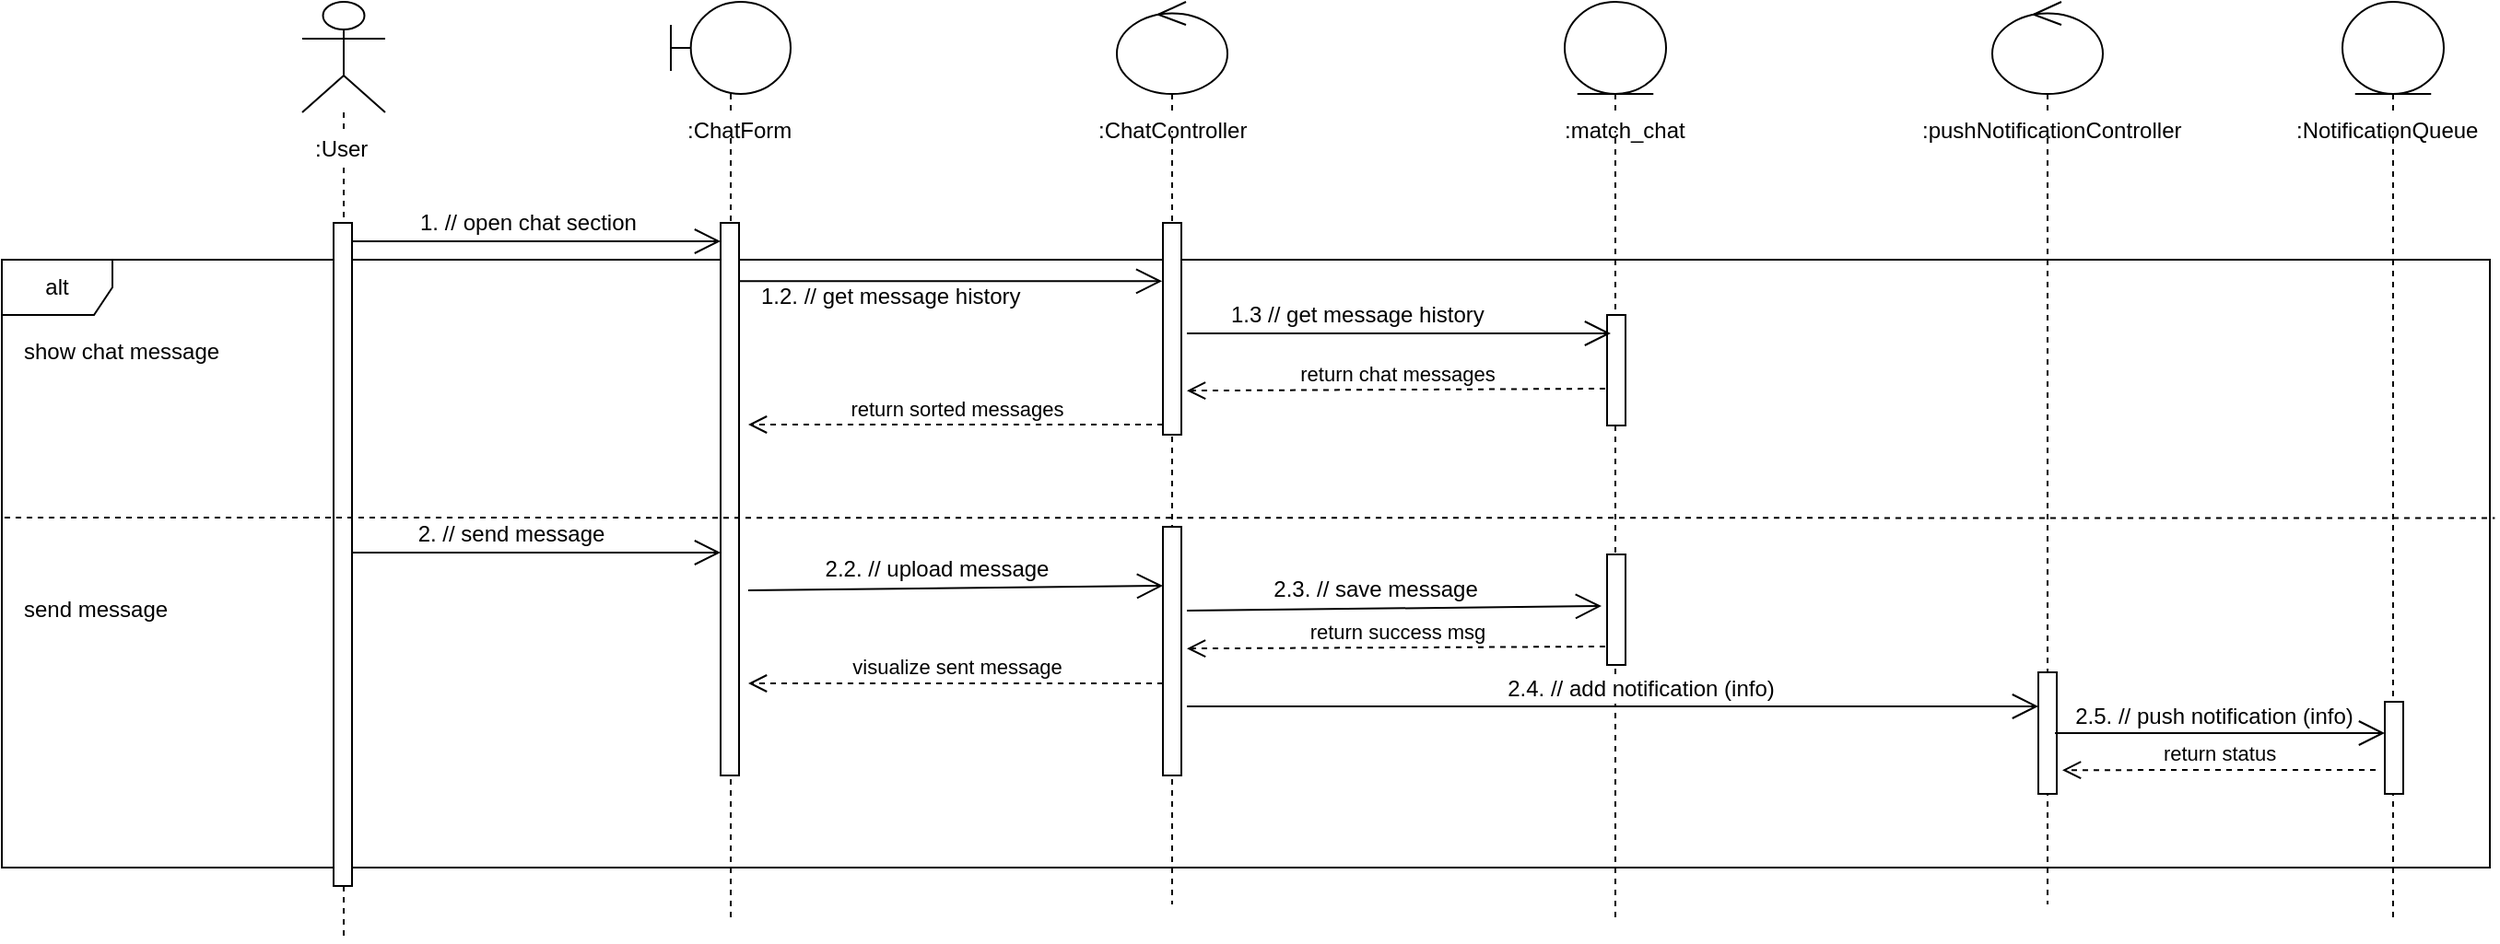 <mxfile version="12.2.7" type="google" pages="1"><diagram id="xqiKLeItpure7_4nx55Q" name="Page-1"><mxGraphModel dx="2644" dy="628" grid="1" gridSize="10" guides="1" tooltips="1" connect="1" arrows="1" fold="1" page="1" pageScale="1" pageWidth="1500" pageHeight="400" math="0" shadow="0"><root><mxCell id="0"/><mxCell id="1" parent="0"/><mxCell id="K0n7znYMEp-PO_c0D2XP-1" value="alt" style="shape=umlFrame;whiteSpace=wrap;html=1;" parent="1" vertex="1"><mxGeometry x="-30" y="180" width="1350" height="330" as="geometry"/></mxCell><mxCell id="K0n7znYMEp-PO_c0D2XP-2" value="" style="shape=umlLifeline;participant=umlEntity;perimeter=lifelinePerimeter;whiteSpace=wrap;html=1;container=1;collapsible=0;recursiveResize=0;verticalAlign=top;spacingTop=36;labelBackgroundColor=#ffffff;outlineConnect=0;size=50;" parent="1" vertex="1"><mxGeometry x="818" y="40" width="55" height="500" as="geometry"/></mxCell><mxCell id="K0n7znYMEp-PO_c0D2XP-13" value="" style="html=1;points=[];perimeter=orthogonalPerimeter;" parent="K0n7znYMEp-PO_c0D2XP-2" vertex="1"><mxGeometry x="23" y="170" width="10" height="60" as="geometry"/></mxCell><mxCell id="K0n7znYMEp-PO_c0D2XP-36" value="" style="html=1;points=[];perimeter=orthogonalPerimeter;" parent="K0n7znYMEp-PO_c0D2XP-2" vertex="1"><mxGeometry x="23" y="300" width="10" height="60" as="geometry"/></mxCell><mxCell id="K0n7znYMEp-PO_c0D2XP-3" value="" style="shape=umlLifeline;participant=umlActor;perimeter=lifelinePerimeter;whiteSpace=wrap;html=1;container=1;collapsible=0;recursiveResize=0;verticalAlign=top;spacingTop=36;labelBackgroundColor=#ffffff;outlineConnect=0;size=60;" parent="1" vertex="1"><mxGeometry x="133" y="40" width="45" height="510" as="geometry"/></mxCell><mxCell id="K0n7znYMEp-PO_c0D2XP-4" value=":User" style="text;html=1;resizable=0;points=[];autosize=1;align=left;verticalAlign=top;spacingTop=-4;fillColor=#ffffff;" parent="K0n7znYMEp-PO_c0D2XP-3" vertex="1"><mxGeometry x="5" y="70" width="40" height="20" as="geometry"/></mxCell><mxCell id="K0n7znYMEp-PO_c0D2XP-5" value="" style="shape=umlLifeline;participant=umlBoundary;perimeter=lifelinePerimeter;whiteSpace=wrap;html=1;container=1;collapsible=0;recursiveResize=0;verticalAlign=top;spacingTop=36;labelBackgroundColor=#ffffff;outlineConnect=0;size=50;" parent="1" vertex="1"><mxGeometry x="333" y="40" width="65" height="500" as="geometry"/></mxCell><mxCell id="K0n7znYMEp-PO_c0D2XP-6" value="" style="html=1;points=[];perimeter=orthogonalPerimeter;" parent="K0n7znYMEp-PO_c0D2XP-5" vertex="1"><mxGeometry x="27" y="120" width="10" height="300" as="geometry"/></mxCell><mxCell id="K0n7znYMEp-PO_c0D2XP-7" value="" style="shape=umlLifeline;participant=umlControl;perimeter=lifelinePerimeter;whiteSpace=wrap;html=1;container=1;collapsible=0;recursiveResize=0;verticalAlign=top;spacingTop=36;labelBackgroundColor=#ffffff;outlineConnect=0;size=50;" parent="1" vertex="1"><mxGeometry x="575" y="40" width="60" height="490" as="geometry"/></mxCell><mxCell id="K0n7znYMEp-PO_c0D2XP-8" value="" style="html=1;points=[];perimeter=orthogonalPerimeter;" parent="K0n7znYMEp-PO_c0D2XP-7" vertex="1"><mxGeometry x="25" y="120" width="10" height="115" as="geometry"/></mxCell><mxCell id="K0n7znYMEp-PO_c0D2XP-31" value="" style="html=1;points=[];perimeter=orthogonalPerimeter;" parent="K0n7znYMEp-PO_c0D2XP-7" vertex="1"><mxGeometry x="25" y="285" width="10" height="135" as="geometry"/></mxCell><mxCell id="K0n7znYMEp-PO_c0D2XP-9" value="" style="html=1;points=[];perimeter=orthogonalPerimeter;" parent="1" vertex="1"><mxGeometry x="150" y="160" width="10" height="360" as="geometry"/></mxCell><mxCell id="K0n7znYMEp-PO_c0D2XP-10" value="" style="endArrow=open;endFill=1;endSize=12;html=1;" parent="1" target="K0n7znYMEp-PO_c0D2XP-6" edge="1"><mxGeometry width="160" relative="1" as="geometry"><mxPoint x="160" y="170" as="sourcePoint"/><mxPoint x="360" y="170" as="targetPoint"/></mxGeometry></mxCell><mxCell id="K0n7znYMEp-PO_c0D2XP-12" value="" style="endArrow=open;endFill=1;endSize=12;html=1;entryX=-0.044;entryY=0.197;entryDx=0;entryDy=0;entryPerimeter=0;" parent="1" edge="1"><mxGeometry width="160" relative="1" as="geometry"><mxPoint x="370" y="191.655" as="sourcePoint"/><mxPoint x="599.56" y="191.655" as="targetPoint"/></mxGeometry></mxCell><mxCell id="K0n7znYMEp-PO_c0D2XP-14" value="" style="endArrow=open;endFill=1;endSize=12;html=1;" parent="1" edge="1"><mxGeometry width="160" relative="1" as="geometry"><mxPoint x="613" y="220" as="sourcePoint"/><mxPoint x="843" y="220" as="targetPoint"/></mxGeometry></mxCell><mxCell id="K0n7znYMEp-PO_c0D2XP-15" value="return chat messages" style="html=1;verticalAlign=bottom;endArrow=open;dashed=1;endSize=8;entryX=1.3;entryY=0.276;entryDx=0;entryDy=0;entryPerimeter=0;" parent="1" edge="1"><mxGeometry relative="1" as="geometry"><mxPoint x="840" y="250" as="sourcePoint"/><mxPoint x="613" y="251.08" as="targetPoint"/></mxGeometry></mxCell><mxCell id="K0n7znYMEp-PO_c0D2XP-16" value="return sorted messages" style="html=1;verticalAlign=bottom;endArrow=open;dashed=1;endSize=8;" parent="1" edge="1"><mxGeometry relative="1" as="geometry"><mxPoint x="600" y="269.5" as="sourcePoint"/><mxPoint x="375" y="269.5" as="targetPoint"/></mxGeometry></mxCell><mxCell id="K0n7znYMEp-PO_c0D2XP-19" value="1. // open chat section" style="text;html=1;resizable=0;points=[];autosize=1;align=left;verticalAlign=top;spacingTop=-4;" parent="1" vertex="1"><mxGeometry x="195" y="150" width="130" height="10" as="geometry"/></mxCell><mxCell id="K0n7znYMEp-PO_c0D2XP-20" value="1.2. // get message history&amp;nbsp;" style="text;html=1;resizable=0;points=[];autosize=1;align=left;verticalAlign=top;spacingTop=-4;" parent="1" vertex="1"><mxGeometry x="380" y="190" width="160" height="10" as="geometry"/></mxCell><mxCell id="K0n7znYMEp-PO_c0D2XP-21" value="1.3 // get message history" style="text;html=1;resizable=0;points=[];autosize=1;align=left;verticalAlign=top;spacingTop=-4;" parent="1" vertex="1"><mxGeometry x="635" y="200" width="150" height="10" as="geometry"/></mxCell><mxCell id="K0n7znYMEp-PO_c0D2XP-22" value="show chat message" style="text;html=1;resizable=0;points=[];autosize=1;align=left;verticalAlign=top;spacingTop=-4;" parent="1" vertex="1"><mxGeometry x="-20" y="220" width="120" height="10" as="geometry"/></mxCell><mxCell id="K0n7znYMEp-PO_c0D2XP-23" value="send message" style="text;html=1;resizable=0;points=[];autosize=1;align=left;verticalAlign=top;spacingTop=-4;" parent="1" vertex="1"><mxGeometry x="-20" y="360" width="90" height="10" as="geometry"/></mxCell><mxCell id="K0n7znYMEp-PO_c0D2XP-24" value="" style="endArrow=none;dashed=1;endFill=0;endSize=12;html=1;entryX=1.002;entryY=0.425;entryDx=0;entryDy=0;entryPerimeter=0;" parent="1" edge="1" target="K0n7znYMEp-PO_c0D2XP-1"><mxGeometry width="160" relative="1" as="geometry"><mxPoint x="-28.5" y="320" as="sourcePoint"/><mxPoint x="895.5" y="320" as="targetPoint"/></mxGeometry></mxCell><mxCell id="K0n7znYMEp-PO_c0D2XP-25" value=":ChatForm" style="text;html=1;resizable=0;points=[];autosize=1;align=left;verticalAlign=top;spacingTop=-4;fillColor=#ffffff;" parent="1" vertex="1"><mxGeometry x="340" y="100" width="70" height="10" as="geometry"/></mxCell><mxCell id="K0n7znYMEp-PO_c0D2XP-26" value=":ChatController" style="text;html=1;resizable=0;points=[];autosize=1;align=left;verticalAlign=top;spacingTop=-4;fillColor=#ffffff;" parent="1" vertex="1"><mxGeometry x="563" y="100" width="100" height="10" as="geometry"/></mxCell><mxCell id="K0n7znYMEp-PO_c0D2XP-27" value=":match_chat" style="text;html=1;resizable=0;points=[];autosize=1;align=left;verticalAlign=top;spacingTop=-4;fillColor=#ffffff;" parent="1" vertex="1"><mxGeometry x="815.5" y="100" width="80" height="10" as="geometry"/></mxCell><mxCell id="K0n7znYMEp-PO_c0D2XP-32" value="" style="endArrow=open;endFill=1;endSize=12;html=1;" parent="1" edge="1"><mxGeometry width="160" relative="1" as="geometry"><mxPoint x="160" y="339" as="sourcePoint"/><mxPoint x="360" y="339" as="targetPoint"/></mxGeometry></mxCell><mxCell id="K0n7znYMEp-PO_c0D2XP-33" value="2. // send message" style="text;html=1;resizable=0;points=[];align=center;verticalAlign=middle;labelBackgroundColor=#ffffff;" parent="K0n7znYMEp-PO_c0D2XP-32" vertex="1" connectable="0"><mxGeometry x="0.216" y="1" relative="1" as="geometry"><mxPoint x="-35.5" y="-9" as="offset"/></mxGeometry></mxCell><mxCell id="K0n7znYMEp-PO_c0D2XP-34" value="" style="endArrow=open;endFill=1;endSize=12;html=1;" parent="1" edge="1"><mxGeometry width="160" relative="1" as="geometry"><mxPoint x="375" y="359.5" as="sourcePoint"/><mxPoint x="600" y="357" as="targetPoint"/></mxGeometry></mxCell><mxCell id="K0n7znYMEp-PO_c0D2XP-35" value="2.2. // upload message" style="text;html=1;resizable=0;points=[];align=center;verticalAlign=middle;labelBackgroundColor=#ffffff;" parent="K0n7znYMEp-PO_c0D2XP-34" vertex="1" connectable="0"><mxGeometry x="0.216" y="1" relative="1" as="geometry"><mxPoint x="-35.5" y="-9" as="offset"/></mxGeometry></mxCell><mxCell id="K0n7znYMEp-PO_c0D2XP-37" value="" style="endArrow=open;endFill=1;endSize=12;html=1;" parent="1" edge="1"><mxGeometry width="160" relative="1" as="geometry"><mxPoint x="613" y="370.5" as="sourcePoint"/><mxPoint x="838" y="368" as="targetPoint"/></mxGeometry></mxCell><mxCell id="K0n7znYMEp-PO_c0D2XP-38" value="2.3. // save message" style="text;html=1;resizable=0;points=[];align=center;verticalAlign=middle;labelBackgroundColor=#ffffff;" parent="K0n7znYMEp-PO_c0D2XP-37" vertex="1" connectable="0"><mxGeometry x="0.216" y="1" relative="1" as="geometry"><mxPoint x="-35.5" y="-9" as="offset"/></mxGeometry></mxCell><mxCell id="K0n7znYMEp-PO_c0D2XP-39" value="" style="shape=umlLifeline;participant=umlControl;perimeter=lifelinePerimeter;whiteSpace=wrap;html=1;container=1;collapsible=0;recursiveResize=0;verticalAlign=top;spacingTop=36;labelBackgroundColor=#ffffff;outlineConnect=0;size=50;" parent="1" vertex="1"><mxGeometry x="1050" y="40" width="60" height="490" as="geometry"/></mxCell><mxCell id="K0n7znYMEp-PO_c0D2XP-41" value="" style="html=1;points=[];perimeter=orthogonalPerimeter;" parent="K0n7znYMEp-PO_c0D2XP-39" vertex="1"><mxGeometry x="25" y="364" width="10" height="66" as="geometry"/></mxCell><mxCell id="K0n7znYMEp-PO_c0D2XP-42" value="" style="shape=umlLifeline;participant=umlEntity;perimeter=lifelinePerimeter;whiteSpace=wrap;html=1;container=1;collapsible=0;recursiveResize=0;verticalAlign=top;spacingTop=36;labelBackgroundColor=#ffffff;outlineConnect=0;size=50;" parent="1" vertex="1"><mxGeometry x="1240" y="40" width="55" height="500" as="geometry"/></mxCell><mxCell id="K0n7znYMEp-PO_c0D2XP-44" value="" style="html=1;points=[];perimeter=orthogonalPerimeter;" parent="K0n7znYMEp-PO_c0D2XP-42" vertex="1"><mxGeometry x="23" y="380" width="10" height="50" as="geometry"/></mxCell><mxCell id="K0n7znYMEp-PO_c0D2XP-45" value=":pushNotificationController" style="text;html=1;resizable=0;points=[];autosize=1;align=left;verticalAlign=top;spacingTop=-4;fillColor=#ffffff;" parent="1" vertex="1"><mxGeometry x="1010" y="100" width="160" height="10" as="geometry"/></mxCell><mxCell id="K0n7znYMEp-PO_c0D2XP-46" value="" style="endArrow=open;endFill=1;endSize=12;html=1;" parent="1" target="K0n7znYMEp-PO_c0D2XP-41" edge="1"><mxGeometry width="160" relative="1" as="geometry"><mxPoint x="613" y="422.5" as="sourcePoint"/><mxPoint x="838" y="420" as="targetPoint"/></mxGeometry></mxCell><mxCell id="K0n7znYMEp-PO_c0D2XP-47" value="2.4. // add notification (info)" style="text;html=1;resizable=0;points=[];align=center;verticalAlign=middle;labelBackgroundColor=#ffffff;" parent="K0n7znYMEp-PO_c0D2XP-46" vertex="1" connectable="0"><mxGeometry x="0.216" y="1" relative="1" as="geometry"><mxPoint x="-35.5" y="-9" as="offset"/></mxGeometry></mxCell><mxCell id="K0n7znYMEp-PO_c0D2XP-50" value=":NotificationQueue" style="text;html=1;resizable=0;points=[];autosize=1;align=left;verticalAlign=top;spacingTop=-4;fillColor=#ffffff;" parent="1" vertex="1"><mxGeometry x="1212.5" y="100" width="110" height="10" as="geometry"/></mxCell><mxCell id="K0n7znYMEp-PO_c0D2XP-52" value="return success msg" style="html=1;verticalAlign=bottom;endArrow=open;dashed=1;endSize=8;entryX=1.3;entryY=0.276;entryDx=0;entryDy=0;entryPerimeter=0;" parent="1" edge="1"><mxGeometry relative="1" as="geometry"><mxPoint x="840" y="390" as="sourcePoint"/><mxPoint x="613" y="391.08" as="targetPoint"/></mxGeometry></mxCell><mxCell id="K0n7znYMEp-PO_c0D2XP-53" value="visualize sent message" style="html=1;verticalAlign=bottom;endArrow=open;dashed=1;endSize=8;" parent="1" edge="1"><mxGeometry relative="1" as="geometry"><mxPoint x="600" y="410" as="sourcePoint"/><mxPoint x="375" y="410" as="targetPoint"/></mxGeometry></mxCell><mxCell id="K0n7znYMEp-PO_c0D2XP-56" value="" style="endArrow=open;endFill=1;endSize=12;html=1;" parent="1" edge="1"><mxGeometry width="160" relative="1" as="geometry"><mxPoint x="1084" y="437" as="sourcePoint"/><mxPoint x="1263" y="437" as="targetPoint"/></mxGeometry></mxCell><mxCell id="K0n7znYMEp-PO_c0D2XP-57" value="2.5. // push notification (info)" style="text;html=1;resizable=0;points=[];align=center;verticalAlign=middle;labelBackgroundColor=#ffffff;" parent="K0n7znYMEp-PO_c0D2XP-56" vertex="1" connectable="0"><mxGeometry x="0.216" y="1" relative="1" as="geometry"><mxPoint x="-23" y="-8" as="offset"/></mxGeometry></mxCell><mxCell id="K0n7znYMEp-PO_c0D2XP-58" value="return status" style="html=1;verticalAlign=bottom;endArrow=open;dashed=1;endSize=8;entryX=1.3;entryY=0.276;entryDx=0;entryDy=0;entryPerimeter=0;" parent="1" edge="1"><mxGeometry relative="1" as="geometry"><mxPoint x="1258" y="457" as="sourcePoint"/><mxPoint x="1088" y="457.08" as="targetPoint"/></mxGeometry></mxCell></root></mxGraphModel></diagram></mxfile>